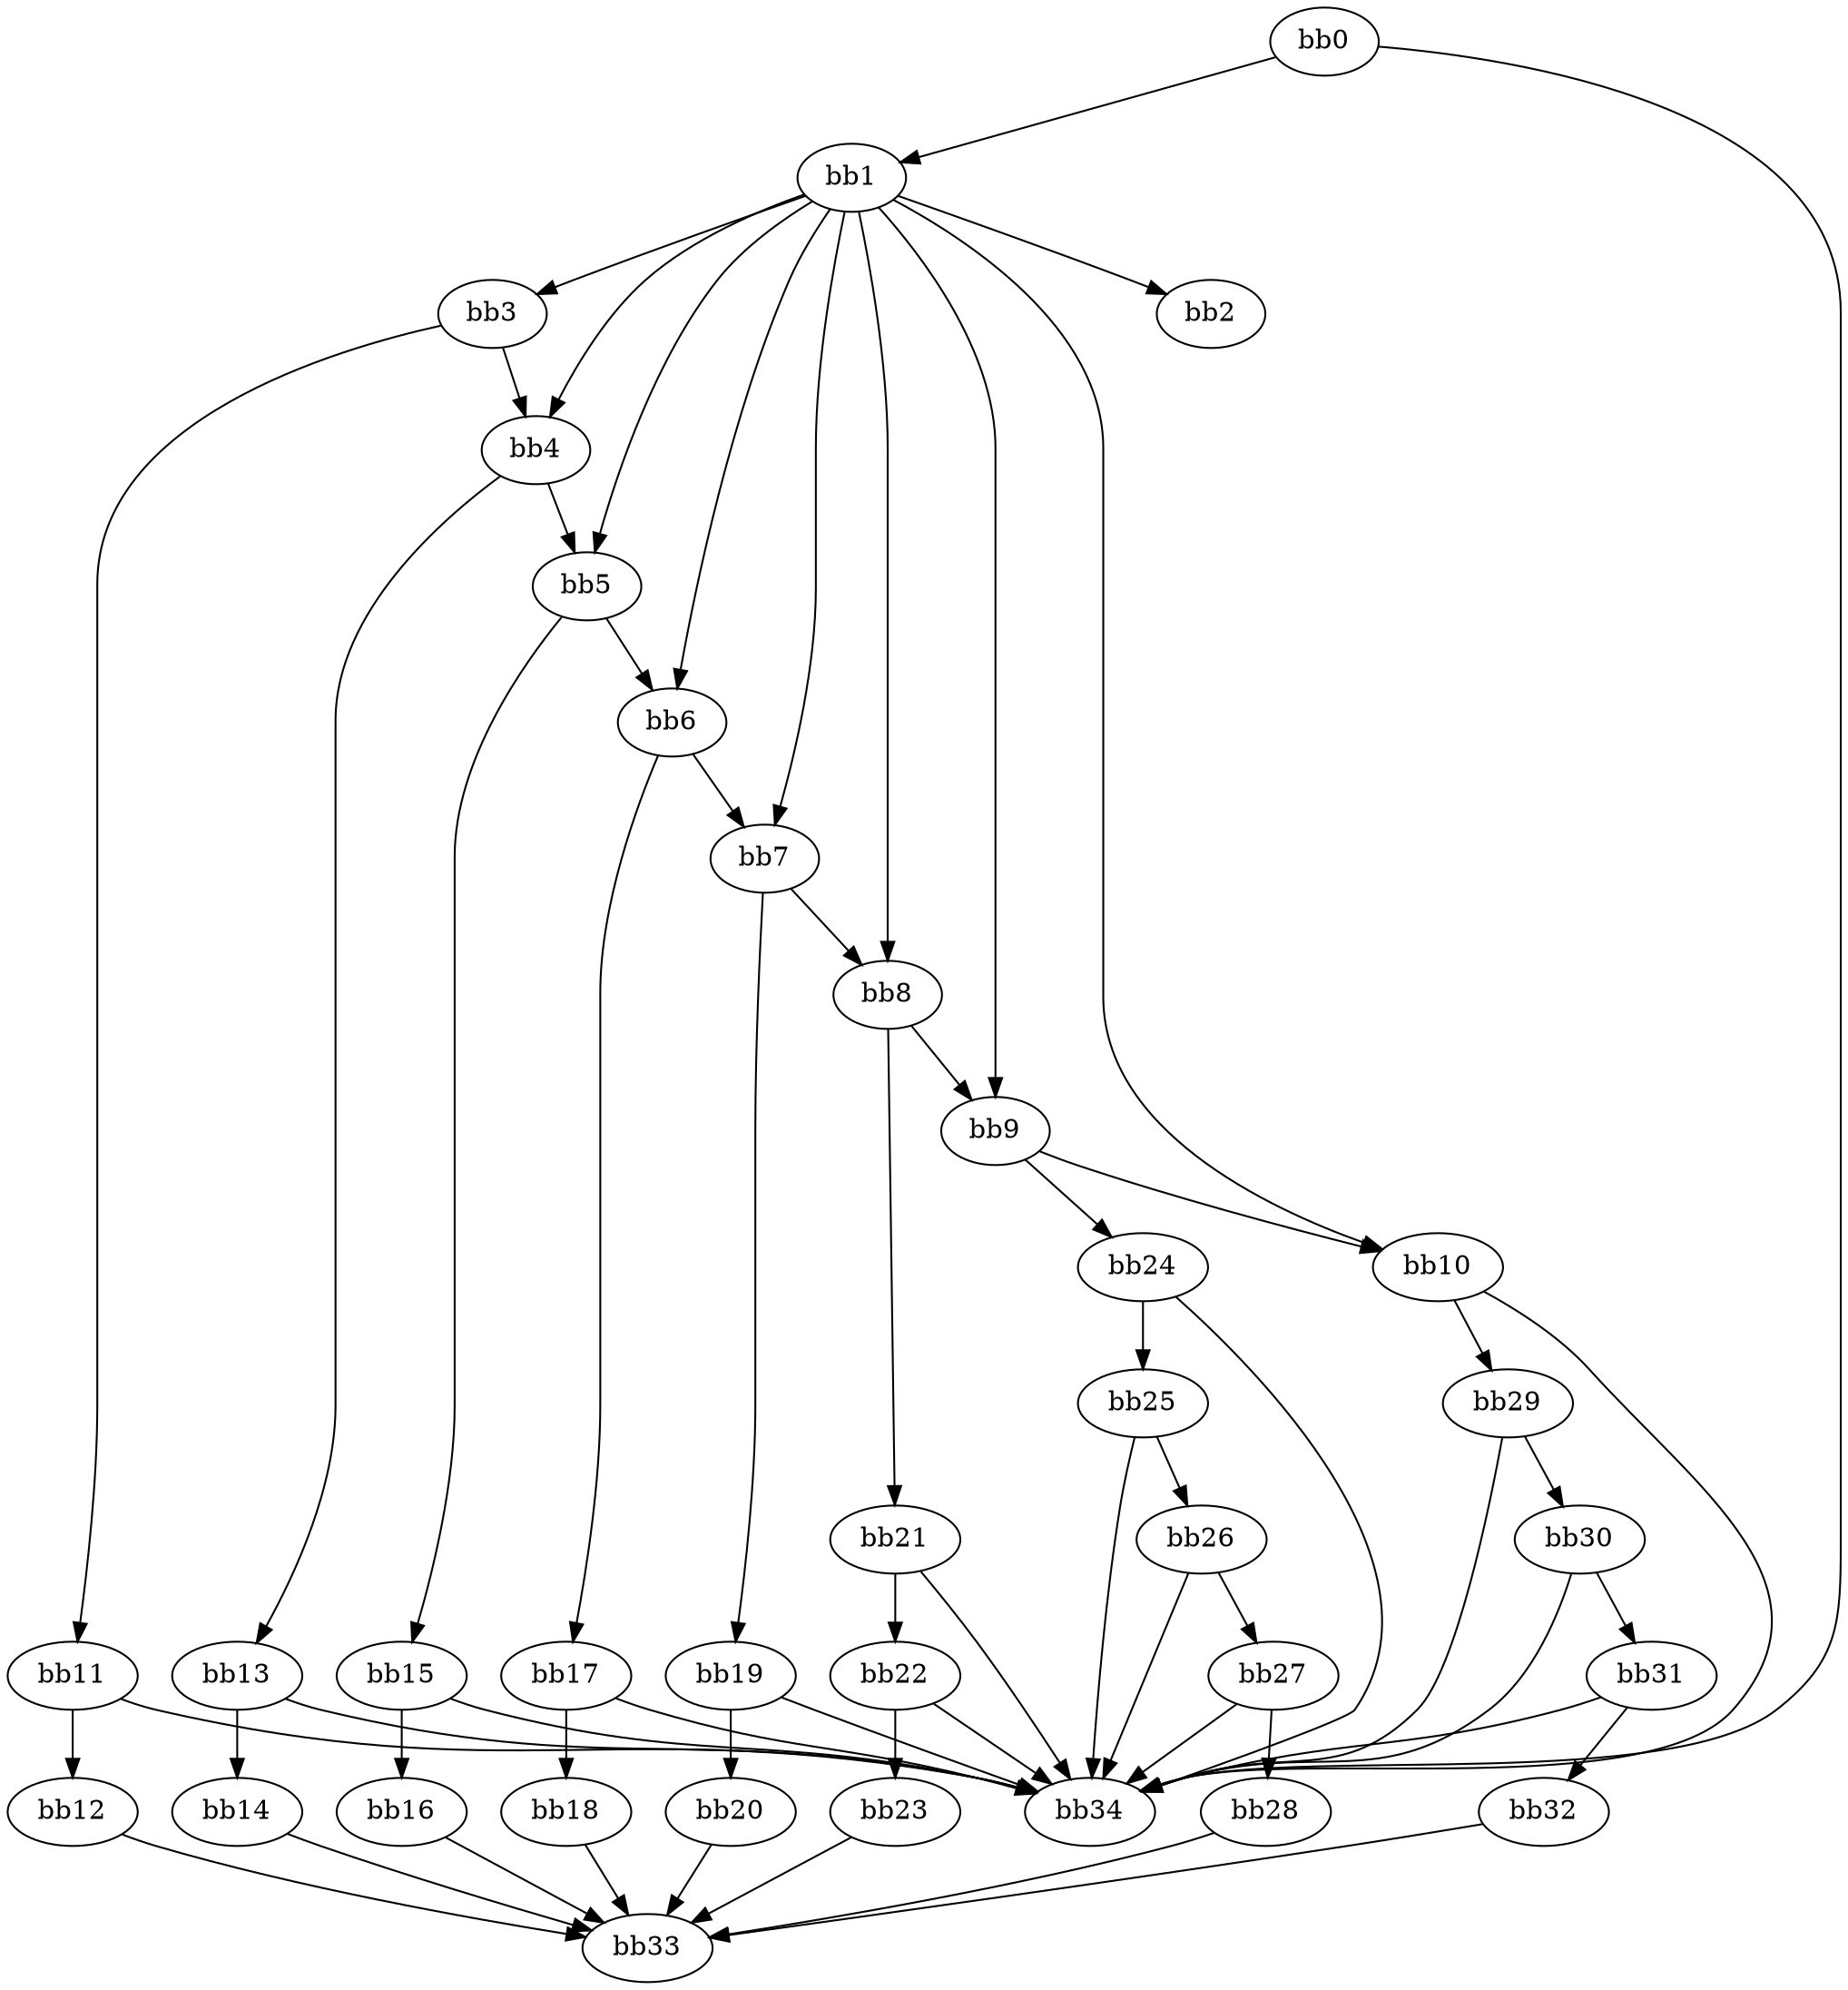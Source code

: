 digraph {
    0 [ label = "bb0\l" ]
    1 [ label = "bb1\l" ]
    2 [ label = "bb2\l" ]
    3 [ label = "bb3\l" ]
    4 [ label = "bb4\l" ]
    5 [ label = "bb5\l" ]
    6 [ label = "bb6\l" ]
    7 [ label = "bb7\l" ]
    8 [ label = "bb8\l" ]
    9 [ label = "bb9\l" ]
    10 [ label = "bb10\l" ]
    11 [ label = "bb11\l" ]
    12 [ label = "bb12\l" ]
    13 [ label = "bb13\l" ]
    14 [ label = "bb14\l" ]
    15 [ label = "bb15\l" ]
    16 [ label = "bb16\l" ]
    17 [ label = "bb17\l" ]
    18 [ label = "bb18\l" ]
    19 [ label = "bb19\l" ]
    20 [ label = "bb20\l" ]
    21 [ label = "bb21\l" ]
    22 [ label = "bb22\l" ]
    23 [ label = "bb23\l" ]
    24 [ label = "bb24\l" ]
    25 [ label = "bb25\l" ]
    26 [ label = "bb26\l" ]
    27 [ label = "bb27\l" ]
    28 [ label = "bb28\l" ]
    29 [ label = "bb29\l" ]
    30 [ label = "bb30\l" ]
    31 [ label = "bb31\l" ]
    32 [ label = "bb32\l" ]
    33 [ label = "bb33\l" ]
    34 [ label = "bb34\l" ]
    0 -> 1 [ ]
    0 -> 34 [ ]
    1 -> 2 [ ]
    1 -> 3 [ ]
    1 -> 4 [ ]
    1 -> 5 [ ]
    1 -> 6 [ ]
    1 -> 7 [ ]
    1 -> 8 [ ]
    1 -> 9 [ ]
    1 -> 10 [ ]
    3 -> 4 [ ]
    3 -> 11 [ ]
    4 -> 5 [ ]
    4 -> 13 [ ]
    5 -> 6 [ ]
    5 -> 15 [ ]
    6 -> 7 [ ]
    6 -> 17 [ ]
    7 -> 8 [ ]
    7 -> 19 [ ]
    8 -> 9 [ ]
    8 -> 21 [ ]
    9 -> 10 [ ]
    9 -> 24 [ ]
    10 -> 29 [ ]
    10 -> 34 [ ]
    11 -> 12 [ ]
    11 -> 34 [ ]
    12 -> 33 [ ]
    13 -> 14 [ ]
    13 -> 34 [ ]
    14 -> 33 [ ]
    15 -> 16 [ ]
    15 -> 34 [ ]
    16 -> 33 [ ]
    17 -> 18 [ ]
    17 -> 34 [ ]
    18 -> 33 [ ]
    19 -> 20 [ ]
    19 -> 34 [ ]
    20 -> 33 [ ]
    21 -> 22 [ ]
    21 -> 34 [ ]
    22 -> 23 [ ]
    22 -> 34 [ ]
    23 -> 33 [ ]
    24 -> 25 [ ]
    24 -> 34 [ ]
    25 -> 26 [ ]
    25 -> 34 [ ]
    26 -> 27 [ ]
    26 -> 34 [ ]
    27 -> 28 [ ]
    27 -> 34 [ ]
    28 -> 33 [ ]
    29 -> 30 [ ]
    29 -> 34 [ ]
    30 -> 31 [ ]
    30 -> 34 [ ]
    31 -> 32 [ ]
    31 -> 34 [ ]
    32 -> 33 [ ]
}

